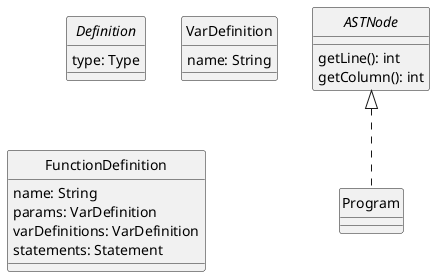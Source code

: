 @startuml Program
skinparam style strictuml
skinparam monochrome true


interface ASTNode {
    getLine(): int
    getColumn(): int
}

class Program

ASTNode <|.. Program

interface Definition {
    type: Type
}

class VarDefinition {
    name: String
}

class FunctionDefinition {
    name: String
    params: VarDefinition
    varDefinitions: VarDefinition
    statements: Statement
}

@enduml
